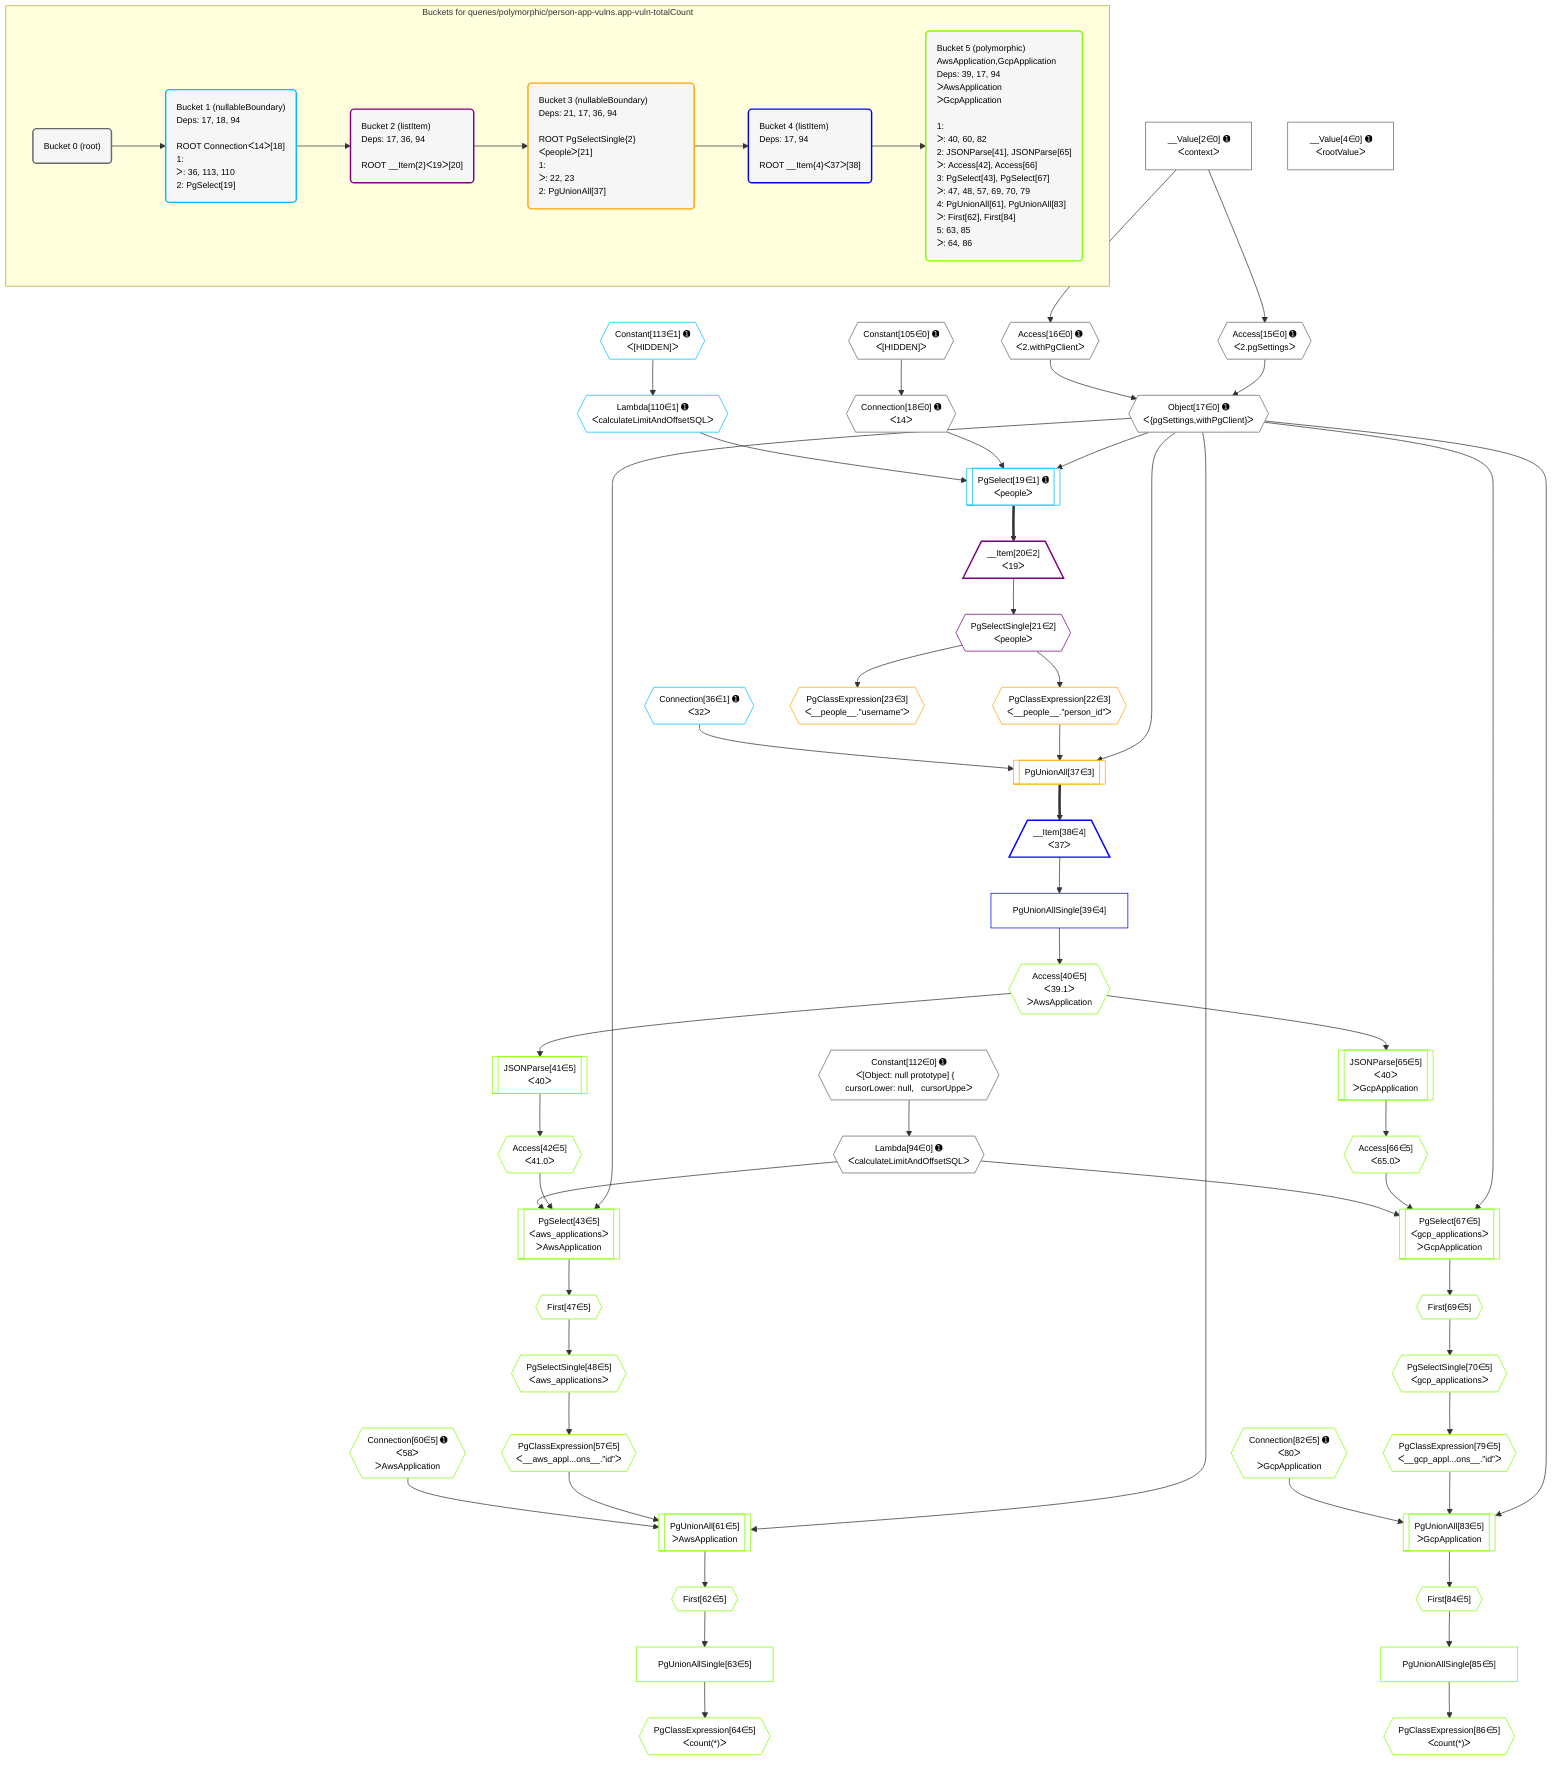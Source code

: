 %%{init: {'themeVariables': { 'fontSize': '12px'}}}%%
graph TD
    classDef path fill:#eee,stroke:#000,color:#000
    classDef plan fill:#fff,stroke-width:1px,color:#000
    classDef itemplan fill:#fff,stroke-width:2px,color:#000
    classDef unbatchedplan fill:#dff,stroke-width:1px,color:#000
    classDef sideeffectplan fill:#fcc,stroke-width:2px,color:#000
    classDef bucket fill:#f6f6f6,color:#000,stroke-width:2px,text-align:left


    %% plan dependencies
    Object17{{"Object[17∈0] ➊<br />ᐸ{pgSettings,withPgClient}ᐳ"}}:::plan
    Access15{{"Access[15∈0] ➊<br />ᐸ2.pgSettingsᐳ"}}:::plan
    Access16{{"Access[16∈0] ➊<br />ᐸ2.withPgClientᐳ"}}:::plan
    Access15 & Access16 --> Object17
    __Value2["__Value[2∈0] ➊<br />ᐸcontextᐳ"]:::plan
    __Value2 --> Access15
    __Value2 --> Access16
    Connection18{{"Connection[18∈0] ➊<br />ᐸ14ᐳ"}}:::plan
    Constant105{{"Constant[105∈0] ➊<br />ᐸ[HIDDEN]ᐳ"}}:::plan
    Constant105 --> Connection18
    Lambda94{{"Lambda[94∈0] ➊<br />ᐸcalculateLimitAndOffsetSQLᐳ"}}:::plan
    Constant112{{"Constant[112∈0] ➊<br />ᐸ[Object: null prototype] {   cursorLower: null,   cursorUppeᐳ"}}:::plan
    Constant112 --> Lambda94
    __Value4["__Value[4∈0] ➊<br />ᐸrootValueᐳ"]:::plan
    PgSelect19[["PgSelect[19∈1] ➊<br />ᐸpeopleᐳ"]]:::plan
    Lambda110{{"Lambda[110∈1] ➊<br />ᐸcalculateLimitAndOffsetSQLᐳ"}}:::plan
    Object17 & Connection18 & Lambda110 --> PgSelect19
    Constant113{{"Constant[113∈1] ➊<br />ᐸ[HIDDEN]ᐳ"}}:::plan
    Constant113 --> Lambda110
    Connection36{{"Connection[36∈1] ➊<br />ᐸ32ᐳ"}}:::plan
    __Item20[/"__Item[20∈2]<br />ᐸ19ᐳ"\]:::itemplan
    PgSelect19 ==> __Item20
    PgSelectSingle21{{"PgSelectSingle[21∈2]<br />ᐸpeopleᐳ"}}:::plan
    __Item20 --> PgSelectSingle21
    PgUnionAll37[["PgUnionAll[37∈3]"]]:::plan
    PgClassExpression22{{"PgClassExpression[22∈3]<br />ᐸ__people__.”person_id”ᐳ"}}:::plan
    Object17 & PgClassExpression22 & Connection36 --> PgUnionAll37
    PgSelectSingle21 --> PgClassExpression22
    PgClassExpression23{{"PgClassExpression[23∈3]<br />ᐸ__people__.”username”ᐳ"}}:::plan
    PgSelectSingle21 --> PgClassExpression23
    __Item38[/"__Item[38∈4]<br />ᐸ37ᐳ"\]:::itemplan
    PgUnionAll37 ==> __Item38
    PgUnionAllSingle39["PgUnionAllSingle[39∈4]"]:::plan
    __Item38 --> PgUnionAllSingle39
    PgSelect43[["PgSelect[43∈5]<br />ᐸaws_applicationsᐳ<br />ᐳAwsApplication"]]:::plan
    Access42{{"Access[42∈5]<br />ᐸ41.0ᐳ"}}:::plan
    Object17 & Access42 & Lambda94 --> PgSelect43
    PgUnionAll61[["PgUnionAll[61∈5]<br />ᐳAwsApplication"]]:::plan
    PgClassExpression57{{"PgClassExpression[57∈5]<br />ᐸ__aws_appl...ons__.”id”ᐳ"}}:::plan
    Connection60{{"Connection[60∈5] ➊<br />ᐸ58ᐳ<br />ᐳAwsApplication"}}:::plan
    Object17 & PgClassExpression57 & Connection60 --> PgUnionAll61
    PgSelect67[["PgSelect[67∈5]<br />ᐸgcp_applicationsᐳ<br />ᐳGcpApplication"]]:::plan
    Access66{{"Access[66∈5]<br />ᐸ65.0ᐳ"}}:::plan
    Object17 & Access66 & Lambda94 --> PgSelect67
    PgUnionAll83[["PgUnionAll[83∈5]<br />ᐳGcpApplication"]]:::plan
    PgClassExpression79{{"PgClassExpression[79∈5]<br />ᐸ__gcp_appl...ons__.”id”ᐳ"}}:::plan
    Connection82{{"Connection[82∈5] ➊<br />ᐸ80ᐳ<br />ᐳGcpApplication"}}:::plan
    Object17 & PgClassExpression79 & Connection82 --> PgUnionAll83
    Access40{{"Access[40∈5]<br />ᐸ39.1ᐳ<br />ᐳAwsApplication"}}:::plan
    PgUnionAllSingle39 --> Access40
    JSONParse41[["JSONParse[41∈5]<br />ᐸ40ᐳ"]]:::plan
    Access40 --> JSONParse41
    JSONParse41 --> Access42
    First47{{"First[47∈5]"}}:::plan
    PgSelect43 --> First47
    PgSelectSingle48{{"PgSelectSingle[48∈5]<br />ᐸaws_applicationsᐳ"}}:::plan
    First47 --> PgSelectSingle48
    PgSelectSingle48 --> PgClassExpression57
    First62{{"First[62∈5]"}}:::plan
    PgUnionAll61 --> First62
    PgUnionAllSingle63["PgUnionAllSingle[63∈5]"]:::plan
    First62 --> PgUnionAllSingle63
    PgClassExpression64{{"PgClassExpression[64∈5]<br />ᐸcount(*)ᐳ"}}:::plan
    PgUnionAllSingle63 --> PgClassExpression64
    JSONParse65[["JSONParse[65∈5]<br />ᐸ40ᐳ<br />ᐳGcpApplication"]]:::plan
    Access40 --> JSONParse65
    JSONParse65 --> Access66
    First69{{"First[69∈5]"}}:::plan
    PgSelect67 --> First69
    PgSelectSingle70{{"PgSelectSingle[70∈5]<br />ᐸgcp_applicationsᐳ"}}:::plan
    First69 --> PgSelectSingle70
    PgSelectSingle70 --> PgClassExpression79
    First84{{"First[84∈5]"}}:::plan
    PgUnionAll83 --> First84
    PgUnionAllSingle85["PgUnionAllSingle[85∈5]"]:::plan
    First84 --> PgUnionAllSingle85
    PgClassExpression86{{"PgClassExpression[86∈5]<br />ᐸcount(*)ᐳ"}}:::plan
    PgUnionAllSingle85 --> PgClassExpression86

    %% define steps

    subgraph "Buckets for queries/polymorphic/person-app-vulns.app-vuln-totalCount"
    Bucket0("Bucket 0 (root)"):::bucket
    classDef bucket0 stroke:#696969
    class Bucket0,__Value2,__Value4,Access15,Access16,Object17,Connection18,Lambda94,Constant105,Constant112 bucket0
    Bucket1("Bucket 1 (nullableBoundary)<br />Deps: 17, 18, 94<br /><br />ROOT Connectionᐸ14ᐳ[18]<br />1: <br />ᐳ: 36, 113, 110<br />2: PgSelect[19]"):::bucket
    classDef bucket1 stroke:#00bfff
    class Bucket1,PgSelect19,Connection36,Lambda110,Constant113 bucket1
    Bucket2("Bucket 2 (listItem)<br />Deps: 17, 36, 94<br /><br />ROOT __Item{2}ᐸ19ᐳ[20]"):::bucket
    classDef bucket2 stroke:#7f007f
    class Bucket2,__Item20,PgSelectSingle21 bucket2
    Bucket3("Bucket 3 (nullableBoundary)<br />Deps: 21, 17, 36, 94<br /><br />ROOT PgSelectSingle{2}ᐸpeopleᐳ[21]<br />1: <br />ᐳ: 22, 23<br />2: PgUnionAll[37]"):::bucket
    classDef bucket3 stroke:#ffa500
    class Bucket3,PgClassExpression22,PgClassExpression23,PgUnionAll37 bucket3
    Bucket4("Bucket 4 (listItem)<br />Deps: 17, 94<br /><br />ROOT __Item{4}ᐸ37ᐳ[38]"):::bucket
    classDef bucket4 stroke:#0000ff
    class Bucket4,__Item38,PgUnionAllSingle39 bucket4
    Bucket5("Bucket 5 (polymorphic)<br />AwsApplication,GcpApplication<br />Deps: 39, 17, 94<br />ᐳAwsApplication<br />ᐳGcpApplication<br /><br />1: <br />ᐳ: 40, 60, 82<br />2: JSONParse[41], JSONParse[65]<br />ᐳ: Access[42], Access[66]<br />3: PgSelect[43], PgSelect[67]<br />ᐳ: 47, 48, 57, 69, 70, 79<br />4: PgUnionAll[61], PgUnionAll[83]<br />ᐳ: First[62], First[84]<br />5: 63, 85<br />ᐳ: 64, 86"):::bucket
    classDef bucket5 stroke:#7fff00
    class Bucket5,Access40,JSONParse41,Access42,PgSelect43,First47,PgSelectSingle48,PgClassExpression57,Connection60,PgUnionAll61,First62,PgUnionAllSingle63,PgClassExpression64,JSONParse65,Access66,PgSelect67,First69,PgSelectSingle70,PgClassExpression79,Connection82,PgUnionAll83,First84,PgUnionAllSingle85,PgClassExpression86 bucket5
    Bucket0 --> Bucket1
    Bucket1 --> Bucket2
    Bucket2 --> Bucket3
    Bucket3 --> Bucket4
    Bucket4 --> Bucket5
    end
